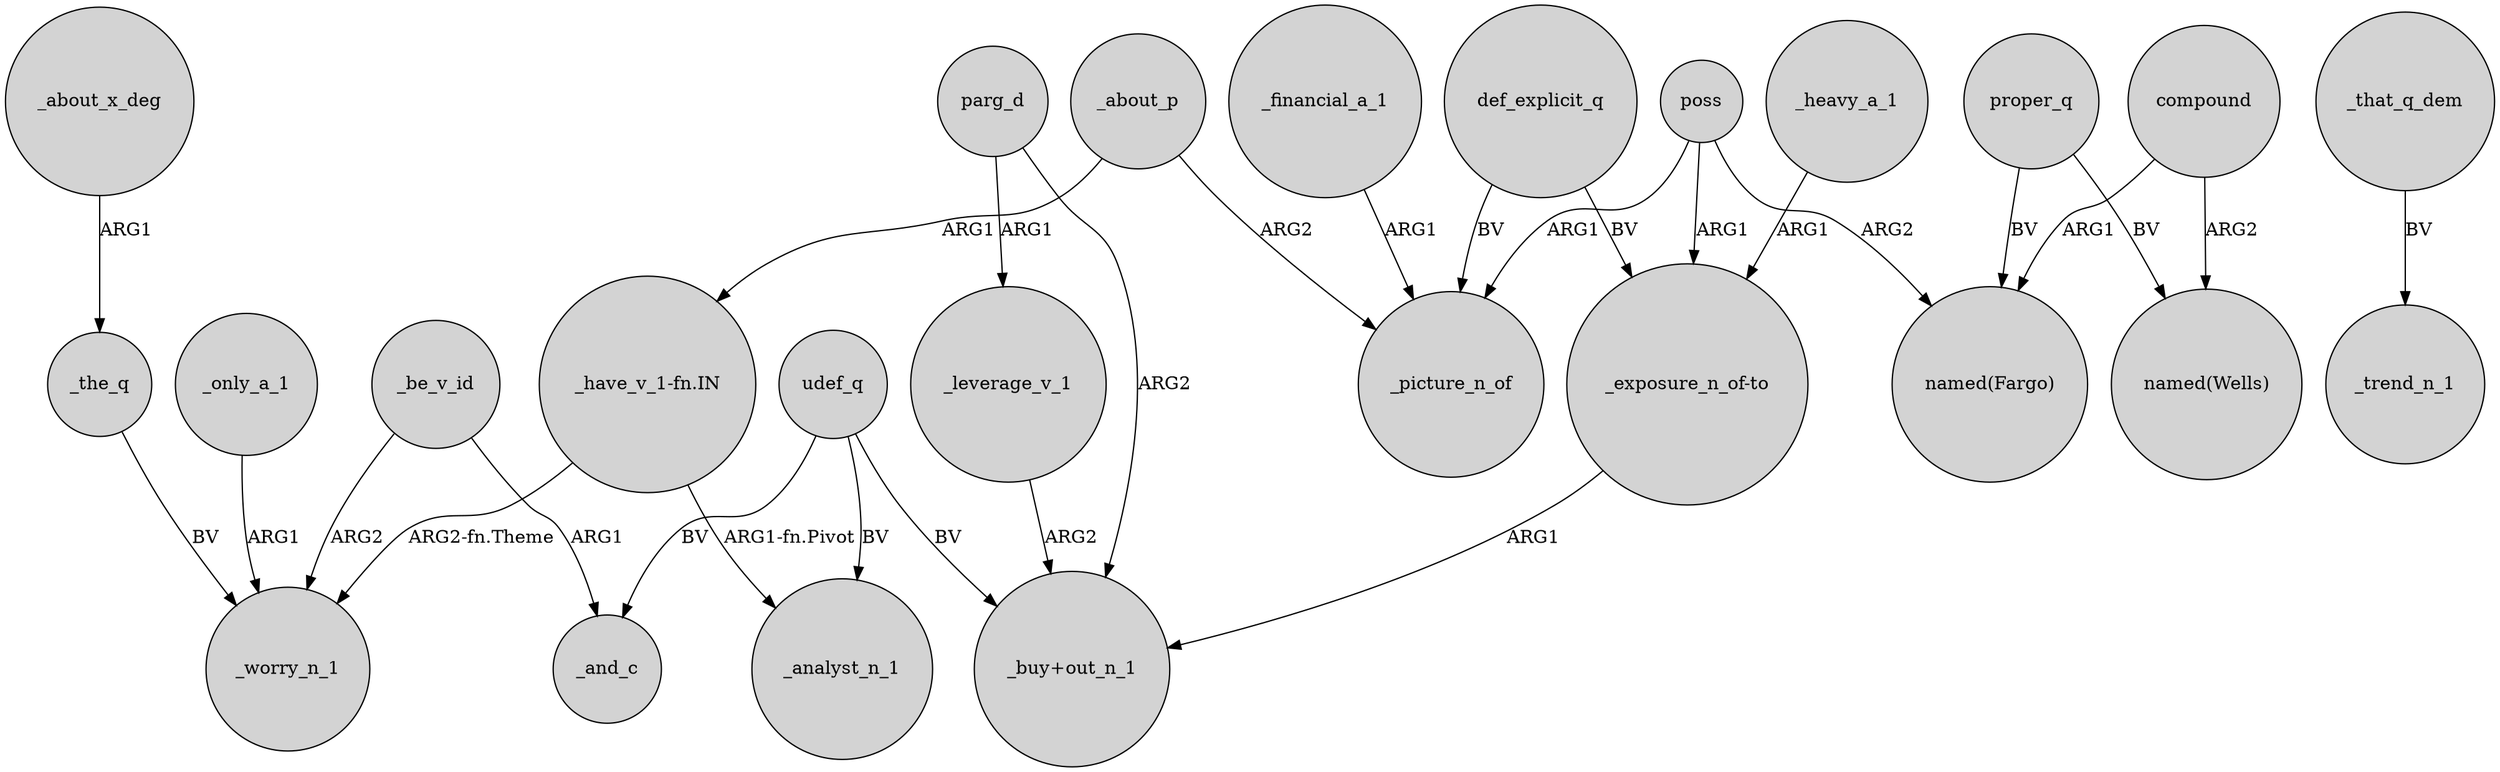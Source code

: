 digraph {
	node [shape=circle style=filled]
	_be_v_id -> _worry_n_1 [label=ARG2]
	proper_q -> "named(Fargo)" [label=BV]
	_financial_a_1 -> _picture_n_of [label=ARG1]
	compound -> "named(Fargo)" [label=ARG1]
	_only_a_1 -> _worry_n_1 [label=ARG1]
	_about_p -> "_have_v_1-fn.IN" [label=ARG1]
	_be_v_id -> _and_c [label=ARG1]
	parg_d -> "_buy+out_n_1" [label=ARG2]
	poss -> "_exposure_n_of-to" [label=ARG1]
	udef_q -> "_buy+out_n_1" [label=BV]
	proper_q -> "named(Wells)" [label=BV]
	parg_d -> _leverage_v_1 [label=ARG1]
	"_have_v_1-fn.IN" -> _analyst_n_1 [label="ARG1-fn.Pivot"]
	def_explicit_q -> "_exposure_n_of-to" [label=BV]
	"_exposure_n_of-to" -> "_buy+out_n_1" [label=ARG1]
	compound -> "named(Wells)" [label=ARG2]
	_heavy_a_1 -> "_exposure_n_of-to" [label=ARG1]
	_the_q -> _worry_n_1 [label=BV]
	_about_p -> _picture_n_of [label=ARG2]
	_leverage_v_1 -> "_buy+out_n_1" [label=ARG2]
	_that_q_dem -> _trend_n_1 [label=BV]
	def_explicit_q -> _picture_n_of [label=BV]
	poss -> "named(Fargo)" [label=ARG2]
	"_have_v_1-fn.IN" -> _worry_n_1 [label="ARG2-fn.Theme"]
	udef_q -> _and_c [label=BV]
	_about_x_deg -> _the_q [label=ARG1]
	udef_q -> _analyst_n_1 [label=BV]
	poss -> _picture_n_of [label=ARG1]
}
